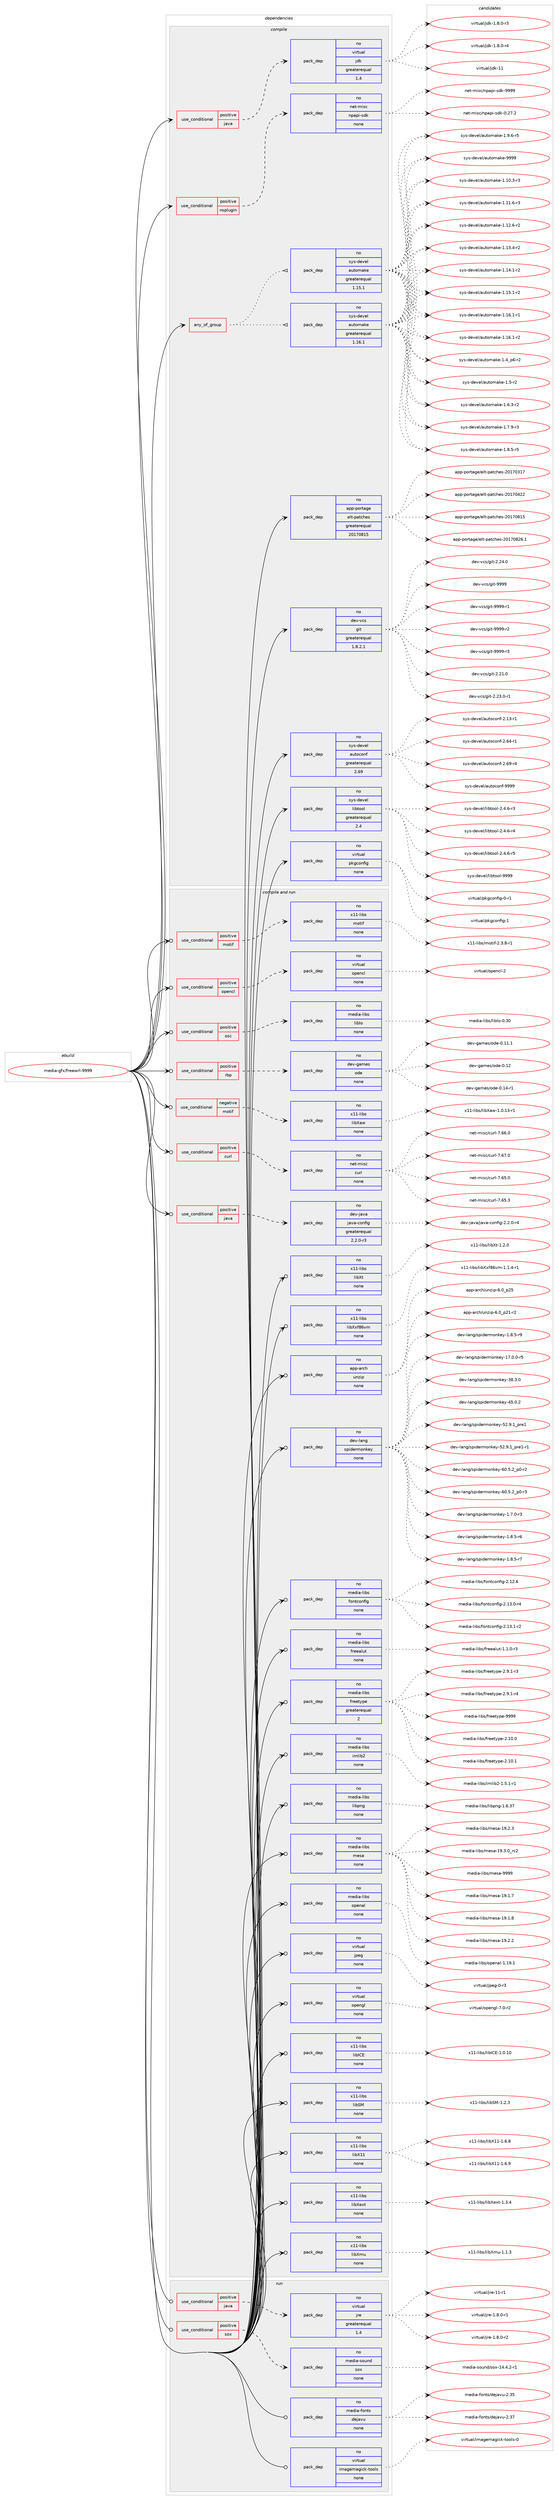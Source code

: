 digraph prolog {

# *************
# Graph options
# *************

newrank=true;
concentrate=true;
compound=true;
graph [rankdir=LR,fontname=Helvetica,fontsize=10,ranksep=1.5];#, ranksep=2.5, nodesep=0.2];
edge  [arrowhead=vee];
node  [fontname=Helvetica,fontsize=10];

# **********
# The ebuild
# **********

subgraph cluster_leftcol {
color=gray;
rank=same;
label=<<i>ebuild</i>>;
id [label="media-gfx/freewrl-9999", color=red, width=4, href="../media-gfx/freewrl-9999.svg"];
}

# ****************
# The dependencies
# ****************

subgraph cluster_midcol {
color=gray;
label=<<i>dependencies</i>>;
subgraph cluster_compile {
fillcolor="#eeeeee";
style=filled;
label=<<i>compile</i>>;
subgraph any13120 {
dependency779457 [label=<<TABLE BORDER="0" CELLBORDER="1" CELLSPACING="0" CELLPADDING="4"><TR><TD CELLPADDING="10">any_of_group</TD></TR></TABLE>>, shape=none, color=red];subgraph pack576214 {
dependency779458 [label=<<TABLE BORDER="0" CELLBORDER="1" CELLSPACING="0" CELLPADDING="4" WIDTH="220"><TR><TD ROWSPAN="6" CELLPADDING="30">pack_dep</TD></TR><TR><TD WIDTH="110">no</TD></TR><TR><TD>sys-devel</TD></TR><TR><TD>automake</TD></TR><TR><TD>greaterequal</TD></TR><TR><TD>1.16.1</TD></TR></TABLE>>, shape=none, color=blue];
}
dependency779457:e -> dependency779458:w [weight=20,style="dotted",arrowhead="oinv"];
subgraph pack576215 {
dependency779459 [label=<<TABLE BORDER="0" CELLBORDER="1" CELLSPACING="0" CELLPADDING="4" WIDTH="220"><TR><TD ROWSPAN="6" CELLPADDING="30">pack_dep</TD></TR><TR><TD WIDTH="110">no</TD></TR><TR><TD>sys-devel</TD></TR><TR><TD>automake</TD></TR><TR><TD>greaterequal</TD></TR><TR><TD>1.15.1</TD></TR></TABLE>>, shape=none, color=blue];
}
dependency779457:e -> dependency779459:w [weight=20,style="dotted",arrowhead="oinv"];
}
id:e -> dependency779457:w [weight=20,style="solid",arrowhead="vee"];
subgraph cond189706 {
dependency779460 [label=<<TABLE BORDER="0" CELLBORDER="1" CELLSPACING="0" CELLPADDING="4"><TR><TD ROWSPAN="3" CELLPADDING="10">use_conditional</TD></TR><TR><TD>positive</TD></TR><TR><TD>java</TD></TR></TABLE>>, shape=none, color=red];
subgraph pack576216 {
dependency779461 [label=<<TABLE BORDER="0" CELLBORDER="1" CELLSPACING="0" CELLPADDING="4" WIDTH="220"><TR><TD ROWSPAN="6" CELLPADDING="30">pack_dep</TD></TR><TR><TD WIDTH="110">no</TD></TR><TR><TD>virtual</TD></TR><TR><TD>jdk</TD></TR><TR><TD>greaterequal</TD></TR><TR><TD>1.4</TD></TR></TABLE>>, shape=none, color=blue];
}
dependency779460:e -> dependency779461:w [weight=20,style="dashed",arrowhead="vee"];
}
id:e -> dependency779460:w [weight=20,style="solid",arrowhead="vee"];
subgraph cond189707 {
dependency779462 [label=<<TABLE BORDER="0" CELLBORDER="1" CELLSPACING="0" CELLPADDING="4"><TR><TD ROWSPAN="3" CELLPADDING="10">use_conditional</TD></TR><TR><TD>positive</TD></TR><TR><TD>nsplugin</TD></TR></TABLE>>, shape=none, color=red];
subgraph pack576217 {
dependency779463 [label=<<TABLE BORDER="0" CELLBORDER="1" CELLSPACING="0" CELLPADDING="4" WIDTH="220"><TR><TD ROWSPAN="6" CELLPADDING="30">pack_dep</TD></TR><TR><TD WIDTH="110">no</TD></TR><TR><TD>net-misc</TD></TR><TR><TD>npapi-sdk</TD></TR><TR><TD>none</TD></TR><TR><TD></TD></TR></TABLE>>, shape=none, color=blue];
}
dependency779462:e -> dependency779463:w [weight=20,style="dashed",arrowhead="vee"];
}
id:e -> dependency779462:w [weight=20,style="solid",arrowhead="vee"];
subgraph pack576218 {
dependency779464 [label=<<TABLE BORDER="0" CELLBORDER="1" CELLSPACING="0" CELLPADDING="4" WIDTH="220"><TR><TD ROWSPAN="6" CELLPADDING="30">pack_dep</TD></TR><TR><TD WIDTH="110">no</TD></TR><TR><TD>app-portage</TD></TR><TR><TD>elt-patches</TD></TR><TR><TD>greaterequal</TD></TR><TR><TD>20170815</TD></TR></TABLE>>, shape=none, color=blue];
}
id:e -> dependency779464:w [weight=20,style="solid",arrowhead="vee"];
subgraph pack576219 {
dependency779465 [label=<<TABLE BORDER="0" CELLBORDER="1" CELLSPACING="0" CELLPADDING="4" WIDTH="220"><TR><TD ROWSPAN="6" CELLPADDING="30">pack_dep</TD></TR><TR><TD WIDTH="110">no</TD></TR><TR><TD>dev-vcs</TD></TR><TR><TD>git</TD></TR><TR><TD>greaterequal</TD></TR><TR><TD>1.8.2.1</TD></TR></TABLE>>, shape=none, color=blue];
}
id:e -> dependency779465:w [weight=20,style="solid",arrowhead="vee"];
subgraph pack576220 {
dependency779466 [label=<<TABLE BORDER="0" CELLBORDER="1" CELLSPACING="0" CELLPADDING="4" WIDTH="220"><TR><TD ROWSPAN="6" CELLPADDING="30">pack_dep</TD></TR><TR><TD WIDTH="110">no</TD></TR><TR><TD>sys-devel</TD></TR><TR><TD>autoconf</TD></TR><TR><TD>greaterequal</TD></TR><TR><TD>2.69</TD></TR></TABLE>>, shape=none, color=blue];
}
id:e -> dependency779466:w [weight=20,style="solid",arrowhead="vee"];
subgraph pack576221 {
dependency779467 [label=<<TABLE BORDER="0" CELLBORDER="1" CELLSPACING="0" CELLPADDING="4" WIDTH="220"><TR><TD ROWSPAN="6" CELLPADDING="30">pack_dep</TD></TR><TR><TD WIDTH="110">no</TD></TR><TR><TD>sys-devel</TD></TR><TR><TD>libtool</TD></TR><TR><TD>greaterequal</TD></TR><TR><TD>2.4</TD></TR></TABLE>>, shape=none, color=blue];
}
id:e -> dependency779467:w [weight=20,style="solid",arrowhead="vee"];
subgraph pack576222 {
dependency779468 [label=<<TABLE BORDER="0" CELLBORDER="1" CELLSPACING="0" CELLPADDING="4" WIDTH="220"><TR><TD ROWSPAN="6" CELLPADDING="30">pack_dep</TD></TR><TR><TD WIDTH="110">no</TD></TR><TR><TD>virtual</TD></TR><TR><TD>pkgconfig</TD></TR><TR><TD>none</TD></TR><TR><TD></TD></TR></TABLE>>, shape=none, color=blue];
}
id:e -> dependency779468:w [weight=20,style="solid",arrowhead="vee"];
}
subgraph cluster_compileandrun {
fillcolor="#eeeeee";
style=filled;
label=<<i>compile and run</i>>;
subgraph cond189708 {
dependency779469 [label=<<TABLE BORDER="0" CELLBORDER="1" CELLSPACING="0" CELLPADDING="4"><TR><TD ROWSPAN="3" CELLPADDING="10">use_conditional</TD></TR><TR><TD>negative</TD></TR><TR><TD>motif</TD></TR></TABLE>>, shape=none, color=red];
subgraph pack576223 {
dependency779470 [label=<<TABLE BORDER="0" CELLBORDER="1" CELLSPACING="0" CELLPADDING="4" WIDTH="220"><TR><TD ROWSPAN="6" CELLPADDING="30">pack_dep</TD></TR><TR><TD WIDTH="110">no</TD></TR><TR><TD>x11-libs</TD></TR><TR><TD>libXaw</TD></TR><TR><TD>none</TD></TR><TR><TD></TD></TR></TABLE>>, shape=none, color=blue];
}
dependency779469:e -> dependency779470:w [weight=20,style="dashed",arrowhead="vee"];
}
id:e -> dependency779469:w [weight=20,style="solid",arrowhead="odotvee"];
subgraph cond189709 {
dependency779471 [label=<<TABLE BORDER="0" CELLBORDER="1" CELLSPACING="0" CELLPADDING="4"><TR><TD ROWSPAN="3" CELLPADDING="10">use_conditional</TD></TR><TR><TD>positive</TD></TR><TR><TD>curl</TD></TR></TABLE>>, shape=none, color=red];
subgraph pack576224 {
dependency779472 [label=<<TABLE BORDER="0" CELLBORDER="1" CELLSPACING="0" CELLPADDING="4" WIDTH="220"><TR><TD ROWSPAN="6" CELLPADDING="30">pack_dep</TD></TR><TR><TD WIDTH="110">no</TD></TR><TR><TD>net-misc</TD></TR><TR><TD>curl</TD></TR><TR><TD>none</TD></TR><TR><TD></TD></TR></TABLE>>, shape=none, color=blue];
}
dependency779471:e -> dependency779472:w [weight=20,style="dashed",arrowhead="vee"];
}
id:e -> dependency779471:w [weight=20,style="solid",arrowhead="odotvee"];
subgraph cond189710 {
dependency779473 [label=<<TABLE BORDER="0" CELLBORDER="1" CELLSPACING="0" CELLPADDING="4"><TR><TD ROWSPAN="3" CELLPADDING="10">use_conditional</TD></TR><TR><TD>positive</TD></TR><TR><TD>java</TD></TR></TABLE>>, shape=none, color=red];
subgraph pack576225 {
dependency779474 [label=<<TABLE BORDER="0" CELLBORDER="1" CELLSPACING="0" CELLPADDING="4" WIDTH="220"><TR><TD ROWSPAN="6" CELLPADDING="30">pack_dep</TD></TR><TR><TD WIDTH="110">no</TD></TR><TR><TD>dev-java</TD></TR><TR><TD>java-config</TD></TR><TR><TD>greaterequal</TD></TR><TR><TD>2.2.0-r3</TD></TR></TABLE>>, shape=none, color=blue];
}
dependency779473:e -> dependency779474:w [weight=20,style="dashed",arrowhead="vee"];
}
id:e -> dependency779473:w [weight=20,style="solid",arrowhead="odotvee"];
subgraph cond189711 {
dependency779475 [label=<<TABLE BORDER="0" CELLBORDER="1" CELLSPACING="0" CELLPADDING="4"><TR><TD ROWSPAN="3" CELLPADDING="10">use_conditional</TD></TR><TR><TD>positive</TD></TR><TR><TD>motif</TD></TR></TABLE>>, shape=none, color=red];
subgraph pack576226 {
dependency779476 [label=<<TABLE BORDER="0" CELLBORDER="1" CELLSPACING="0" CELLPADDING="4" WIDTH="220"><TR><TD ROWSPAN="6" CELLPADDING="30">pack_dep</TD></TR><TR><TD WIDTH="110">no</TD></TR><TR><TD>x11-libs</TD></TR><TR><TD>motif</TD></TR><TR><TD>none</TD></TR><TR><TD></TD></TR></TABLE>>, shape=none, color=blue];
}
dependency779475:e -> dependency779476:w [weight=20,style="dashed",arrowhead="vee"];
}
id:e -> dependency779475:w [weight=20,style="solid",arrowhead="odotvee"];
subgraph cond189712 {
dependency779477 [label=<<TABLE BORDER="0" CELLBORDER="1" CELLSPACING="0" CELLPADDING="4"><TR><TD ROWSPAN="3" CELLPADDING="10">use_conditional</TD></TR><TR><TD>positive</TD></TR><TR><TD>opencl</TD></TR></TABLE>>, shape=none, color=red];
subgraph pack576227 {
dependency779478 [label=<<TABLE BORDER="0" CELLBORDER="1" CELLSPACING="0" CELLPADDING="4" WIDTH="220"><TR><TD ROWSPAN="6" CELLPADDING="30">pack_dep</TD></TR><TR><TD WIDTH="110">no</TD></TR><TR><TD>virtual</TD></TR><TR><TD>opencl</TD></TR><TR><TD>none</TD></TR><TR><TD></TD></TR></TABLE>>, shape=none, color=blue];
}
dependency779477:e -> dependency779478:w [weight=20,style="dashed",arrowhead="vee"];
}
id:e -> dependency779477:w [weight=20,style="solid",arrowhead="odotvee"];
subgraph cond189713 {
dependency779479 [label=<<TABLE BORDER="0" CELLBORDER="1" CELLSPACING="0" CELLPADDING="4"><TR><TD ROWSPAN="3" CELLPADDING="10">use_conditional</TD></TR><TR><TD>positive</TD></TR><TR><TD>osc</TD></TR></TABLE>>, shape=none, color=red];
subgraph pack576228 {
dependency779480 [label=<<TABLE BORDER="0" CELLBORDER="1" CELLSPACING="0" CELLPADDING="4" WIDTH="220"><TR><TD ROWSPAN="6" CELLPADDING="30">pack_dep</TD></TR><TR><TD WIDTH="110">no</TD></TR><TR><TD>media-libs</TD></TR><TR><TD>liblo</TD></TR><TR><TD>none</TD></TR><TR><TD></TD></TR></TABLE>>, shape=none, color=blue];
}
dependency779479:e -> dependency779480:w [weight=20,style="dashed",arrowhead="vee"];
}
id:e -> dependency779479:w [weight=20,style="solid",arrowhead="odotvee"];
subgraph cond189714 {
dependency779481 [label=<<TABLE BORDER="0" CELLBORDER="1" CELLSPACING="0" CELLPADDING="4"><TR><TD ROWSPAN="3" CELLPADDING="10">use_conditional</TD></TR><TR><TD>positive</TD></TR><TR><TD>rbp</TD></TR></TABLE>>, shape=none, color=red];
subgraph pack576229 {
dependency779482 [label=<<TABLE BORDER="0" CELLBORDER="1" CELLSPACING="0" CELLPADDING="4" WIDTH="220"><TR><TD ROWSPAN="6" CELLPADDING="30">pack_dep</TD></TR><TR><TD WIDTH="110">no</TD></TR><TR><TD>dev-games</TD></TR><TR><TD>ode</TD></TR><TR><TD>none</TD></TR><TR><TD></TD></TR></TABLE>>, shape=none, color=blue];
}
dependency779481:e -> dependency779482:w [weight=20,style="dashed",arrowhead="vee"];
}
id:e -> dependency779481:w [weight=20,style="solid",arrowhead="odotvee"];
subgraph pack576230 {
dependency779483 [label=<<TABLE BORDER="0" CELLBORDER="1" CELLSPACING="0" CELLPADDING="4" WIDTH="220"><TR><TD ROWSPAN="6" CELLPADDING="30">pack_dep</TD></TR><TR><TD WIDTH="110">no</TD></TR><TR><TD>app-arch</TD></TR><TR><TD>unzip</TD></TR><TR><TD>none</TD></TR><TR><TD></TD></TR></TABLE>>, shape=none, color=blue];
}
id:e -> dependency779483:w [weight=20,style="solid",arrowhead="odotvee"];
subgraph pack576231 {
dependency779484 [label=<<TABLE BORDER="0" CELLBORDER="1" CELLSPACING="0" CELLPADDING="4" WIDTH="220"><TR><TD ROWSPAN="6" CELLPADDING="30">pack_dep</TD></TR><TR><TD WIDTH="110">no</TD></TR><TR><TD>dev-lang</TD></TR><TR><TD>spidermonkey</TD></TR><TR><TD>none</TD></TR><TR><TD></TD></TR></TABLE>>, shape=none, color=blue];
}
id:e -> dependency779484:w [weight=20,style="solid",arrowhead="odotvee"];
subgraph pack576232 {
dependency779485 [label=<<TABLE BORDER="0" CELLBORDER="1" CELLSPACING="0" CELLPADDING="4" WIDTH="220"><TR><TD ROWSPAN="6" CELLPADDING="30">pack_dep</TD></TR><TR><TD WIDTH="110">no</TD></TR><TR><TD>media-libs</TD></TR><TR><TD>fontconfig</TD></TR><TR><TD>none</TD></TR><TR><TD></TD></TR></TABLE>>, shape=none, color=blue];
}
id:e -> dependency779485:w [weight=20,style="solid",arrowhead="odotvee"];
subgraph pack576233 {
dependency779486 [label=<<TABLE BORDER="0" CELLBORDER="1" CELLSPACING="0" CELLPADDING="4" WIDTH="220"><TR><TD ROWSPAN="6" CELLPADDING="30">pack_dep</TD></TR><TR><TD WIDTH="110">no</TD></TR><TR><TD>media-libs</TD></TR><TR><TD>freealut</TD></TR><TR><TD>none</TD></TR><TR><TD></TD></TR></TABLE>>, shape=none, color=blue];
}
id:e -> dependency779486:w [weight=20,style="solid",arrowhead="odotvee"];
subgraph pack576234 {
dependency779487 [label=<<TABLE BORDER="0" CELLBORDER="1" CELLSPACING="0" CELLPADDING="4" WIDTH="220"><TR><TD ROWSPAN="6" CELLPADDING="30">pack_dep</TD></TR><TR><TD WIDTH="110">no</TD></TR><TR><TD>media-libs</TD></TR><TR><TD>freetype</TD></TR><TR><TD>greaterequal</TD></TR><TR><TD>2</TD></TR></TABLE>>, shape=none, color=blue];
}
id:e -> dependency779487:w [weight=20,style="solid",arrowhead="odotvee"];
subgraph pack576235 {
dependency779488 [label=<<TABLE BORDER="0" CELLBORDER="1" CELLSPACING="0" CELLPADDING="4" WIDTH="220"><TR><TD ROWSPAN="6" CELLPADDING="30">pack_dep</TD></TR><TR><TD WIDTH="110">no</TD></TR><TR><TD>media-libs</TD></TR><TR><TD>imlib2</TD></TR><TR><TD>none</TD></TR><TR><TD></TD></TR></TABLE>>, shape=none, color=blue];
}
id:e -> dependency779488:w [weight=20,style="solid",arrowhead="odotvee"];
subgraph pack576236 {
dependency779489 [label=<<TABLE BORDER="0" CELLBORDER="1" CELLSPACING="0" CELLPADDING="4" WIDTH="220"><TR><TD ROWSPAN="6" CELLPADDING="30">pack_dep</TD></TR><TR><TD WIDTH="110">no</TD></TR><TR><TD>media-libs</TD></TR><TR><TD>libpng</TD></TR><TR><TD>none</TD></TR><TR><TD></TD></TR></TABLE>>, shape=none, color=blue];
}
id:e -> dependency779489:w [weight=20,style="solid",arrowhead="odotvee"];
subgraph pack576237 {
dependency779490 [label=<<TABLE BORDER="0" CELLBORDER="1" CELLSPACING="0" CELLPADDING="4" WIDTH="220"><TR><TD ROWSPAN="6" CELLPADDING="30">pack_dep</TD></TR><TR><TD WIDTH="110">no</TD></TR><TR><TD>media-libs</TD></TR><TR><TD>mesa</TD></TR><TR><TD>none</TD></TR><TR><TD></TD></TR></TABLE>>, shape=none, color=blue];
}
id:e -> dependency779490:w [weight=20,style="solid",arrowhead="odotvee"];
subgraph pack576238 {
dependency779491 [label=<<TABLE BORDER="0" CELLBORDER="1" CELLSPACING="0" CELLPADDING="4" WIDTH="220"><TR><TD ROWSPAN="6" CELLPADDING="30">pack_dep</TD></TR><TR><TD WIDTH="110">no</TD></TR><TR><TD>media-libs</TD></TR><TR><TD>openal</TD></TR><TR><TD>none</TD></TR><TR><TD></TD></TR></TABLE>>, shape=none, color=blue];
}
id:e -> dependency779491:w [weight=20,style="solid",arrowhead="odotvee"];
subgraph pack576239 {
dependency779492 [label=<<TABLE BORDER="0" CELLBORDER="1" CELLSPACING="0" CELLPADDING="4" WIDTH="220"><TR><TD ROWSPAN="6" CELLPADDING="30">pack_dep</TD></TR><TR><TD WIDTH="110">no</TD></TR><TR><TD>virtual</TD></TR><TR><TD>jpeg</TD></TR><TR><TD>none</TD></TR><TR><TD></TD></TR></TABLE>>, shape=none, color=blue];
}
id:e -> dependency779492:w [weight=20,style="solid",arrowhead="odotvee"];
subgraph pack576240 {
dependency779493 [label=<<TABLE BORDER="0" CELLBORDER="1" CELLSPACING="0" CELLPADDING="4" WIDTH="220"><TR><TD ROWSPAN="6" CELLPADDING="30">pack_dep</TD></TR><TR><TD WIDTH="110">no</TD></TR><TR><TD>virtual</TD></TR><TR><TD>opengl</TD></TR><TR><TD>none</TD></TR><TR><TD></TD></TR></TABLE>>, shape=none, color=blue];
}
id:e -> dependency779493:w [weight=20,style="solid",arrowhead="odotvee"];
subgraph pack576241 {
dependency779494 [label=<<TABLE BORDER="0" CELLBORDER="1" CELLSPACING="0" CELLPADDING="4" WIDTH="220"><TR><TD ROWSPAN="6" CELLPADDING="30">pack_dep</TD></TR><TR><TD WIDTH="110">no</TD></TR><TR><TD>x11-libs</TD></TR><TR><TD>libICE</TD></TR><TR><TD>none</TD></TR><TR><TD></TD></TR></TABLE>>, shape=none, color=blue];
}
id:e -> dependency779494:w [weight=20,style="solid",arrowhead="odotvee"];
subgraph pack576242 {
dependency779495 [label=<<TABLE BORDER="0" CELLBORDER="1" CELLSPACING="0" CELLPADDING="4" WIDTH="220"><TR><TD ROWSPAN="6" CELLPADDING="30">pack_dep</TD></TR><TR><TD WIDTH="110">no</TD></TR><TR><TD>x11-libs</TD></TR><TR><TD>libSM</TD></TR><TR><TD>none</TD></TR><TR><TD></TD></TR></TABLE>>, shape=none, color=blue];
}
id:e -> dependency779495:w [weight=20,style="solid",arrowhead="odotvee"];
subgraph pack576243 {
dependency779496 [label=<<TABLE BORDER="0" CELLBORDER="1" CELLSPACING="0" CELLPADDING="4" WIDTH="220"><TR><TD ROWSPAN="6" CELLPADDING="30">pack_dep</TD></TR><TR><TD WIDTH="110">no</TD></TR><TR><TD>x11-libs</TD></TR><TR><TD>libX11</TD></TR><TR><TD>none</TD></TR><TR><TD></TD></TR></TABLE>>, shape=none, color=blue];
}
id:e -> dependency779496:w [weight=20,style="solid",arrowhead="odotvee"];
subgraph pack576244 {
dependency779497 [label=<<TABLE BORDER="0" CELLBORDER="1" CELLSPACING="0" CELLPADDING="4" WIDTH="220"><TR><TD ROWSPAN="6" CELLPADDING="30">pack_dep</TD></TR><TR><TD WIDTH="110">no</TD></TR><TR><TD>x11-libs</TD></TR><TR><TD>libXext</TD></TR><TR><TD>none</TD></TR><TR><TD></TD></TR></TABLE>>, shape=none, color=blue];
}
id:e -> dependency779497:w [weight=20,style="solid",arrowhead="odotvee"];
subgraph pack576245 {
dependency779498 [label=<<TABLE BORDER="0" CELLBORDER="1" CELLSPACING="0" CELLPADDING="4" WIDTH="220"><TR><TD ROWSPAN="6" CELLPADDING="30">pack_dep</TD></TR><TR><TD WIDTH="110">no</TD></TR><TR><TD>x11-libs</TD></TR><TR><TD>libXmu</TD></TR><TR><TD>none</TD></TR><TR><TD></TD></TR></TABLE>>, shape=none, color=blue];
}
id:e -> dependency779498:w [weight=20,style="solid",arrowhead="odotvee"];
subgraph pack576246 {
dependency779499 [label=<<TABLE BORDER="0" CELLBORDER="1" CELLSPACING="0" CELLPADDING="4" WIDTH="220"><TR><TD ROWSPAN="6" CELLPADDING="30">pack_dep</TD></TR><TR><TD WIDTH="110">no</TD></TR><TR><TD>x11-libs</TD></TR><TR><TD>libXt</TD></TR><TR><TD>none</TD></TR><TR><TD></TD></TR></TABLE>>, shape=none, color=blue];
}
id:e -> dependency779499:w [weight=20,style="solid",arrowhead="odotvee"];
subgraph pack576247 {
dependency779500 [label=<<TABLE BORDER="0" CELLBORDER="1" CELLSPACING="0" CELLPADDING="4" WIDTH="220"><TR><TD ROWSPAN="6" CELLPADDING="30">pack_dep</TD></TR><TR><TD WIDTH="110">no</TD></TR><TR><TD>x11-libs</TD></TR><TR><TD>libXxf86vm</TD></TR><TR><TD>none</TD></TR><TR><TD></TD></TR></TABLE>>, shape=none, color=blue];
}
id:e -> dependency779500:w [weight=20,style="solid",arrowhead="odotvee"];
}
subgraph cluster_run {
fillcolor="#eeeeee";
style=filled;
label=<<i>run</i>>;
subgraph cond189715 {
dependency779501 [label=<<TABLE BORDER="0" CELLBORDER="1" CELLSPACING="0" CELLPADDING="4"><TR><TD ROWSPAN="3" CELLPADDING="10">use_conditional</TD></TR><TR><TD>positive</TD></TR><TR><TD>java</TD></TR></TABLE>>, shape=none, color=red];
subgraph pack576248 {
dependency779502 [label=<<TABLE BORDER="0" CELLBORDER="1" CELLSPACING="0" CELLPADDING="4" WIDTH="220"><TR><TD ROWSPAN="6" CELLPADDING="30">pack_dep</TD></TR><TR><TD WIDTH="110">no</TD></TR><TR><TD>virtual</TD></TR><TR><TD>jre</TD></TR><TR><TD>greaterequal</TD></TR><TR><TD>1.4</TD></TR></TABLE>>, shape=none, color=blue];
}
dependency779501:e -> dependency779502:w [weight=20,style="dashed",arrowhead="vee"];
}
id:e -> dependency779501:w [weight=20,style="solid",arrowhead="odot"];
subgraph cond189716 {
dependency779503 [label=<<TABLE BORDER="0" CELLBORDER="1" CELLSPACING="0" CELLPADDING="4"><TR><TD ROWSPAN="3" CELLPADDING="10">use_conditional</TD></TR><TR><TD>positive</TD></TR><TR><TD>sox</TD></TR></TABLE>>, shape=none, color=red];
subgraph pack576249 {
dependency779504 [label=<<TABLE BORDER="0" CELLBORDER="1" CELLSPACING="0" CELLPADDING="4" WIDTH="220"><TR><TD ROWSPAN="6" CELLPADDING="30">pack_dep</TD></TR><TR><TD WIDTH="110">no</TD></TR><TR><TD>media-sound</TD></TR><TR><TD>sox</TD></TR><TR><TD>none</TD></TR><TR><TD></TD></TR></TABLE>>, shape=none, color=blue];
}
dependency779503:e -> dependency779504:w [weight=20,style="dashed",arrowhead="vee"];
}
id:e -> dependency779503:w [weight=20,style="solid",arrowhead="odot"];
subgraph pack576250 {
dependency779505 [label=<<TABLE BORDER="0" CELLBORDER="1" CELLSPACING="0" CELLPADDING="4" WIDTH="220"><TR><TD ROWSPAN="6" CELLPADDING="30">pack_dep</TD></TR><TR><TD WIDTH="110">no</TD></TR><TR><TD>media-fonts</TD></TR><TR><TD>dejavu</TD></TR><TR><TD>none</TD></TR><TR><TD></TD></TR></TABLE>>, shape=none, color=blue];
}
id:e -> dependency779505:w [weight=20,style="solid",arrowhead="odot"];
subgraph pack576251 {
dependency779506 [label=<<TABLE BORDER="0" CELLBORDER="1" CELLSPACING="0" CELLPADDING="4" WIDTH="220"><TR><TD ROWSPAN="6" CELLPADDING="30">pack_dep</TD></TR><TR><TD WIDTH="110">no</TD></TR><TR><TD>virtual</TD></TR><TR><TD>imagemagick-tools</TD></TR><TR><TD>none</TD></TR><TR><TD></TD></TR></TABLE>>, shape=none, color=blue];
}
id:e -> dependency779506:w [weight=20,style="solid",arrowhead="odot"];
}
}

# **************
# The candidates
# **************

subgraph cluster_choices {
rank=same;
color=gray;
label=<<i>candidates</i>>;

subgraph choice576214 {
color=black;
nodesep=1;
choice11512111545100101118101108479711711611110997107101454946494846514511451 [label="sys-devel/automake-1.10.3-r3", color=red, width=4,href="../sys-devel/automake-1.10.3-r3.svg"];
choice11512111545100101118101108479711711611110997107101454946494946544511451 [label="sys-devel/automake-1.11.6-r3", color=red, width=4,href="../sys-devel/automake-1.11.6-r3.svg"];
choice11512111545100101118101108479711711611110997107101454946495046544511450 [label="sys-devel/automake-1.12.6-r2", color=red, width=4,href="../sys-devel/automake-1.12.6-r2.svg"];
choice11512111545100101118101108479711711611110997107101454946495146524511450 [label="sys-devel/automake-1.13.4-r2", color=red, width=4,href="../sys-devel/automake-1.13.4-r2.svg"];
choice11512111545100101118101108479711711611110997107101454946495246494511450 [label="sys-devel/automake-1.14.1-r2", color=red, width=4,href="../sys-devel/automake-1.14.1-r2.svg"];
choice11512111545100101118101108479711711611110997107101454946495346494511450 [label="sys-devel/automake-1.15.1-r2", color=red, width=4,href="../sys-devel/automake-1.15.1-r2.svg"];
choice11512111545100101118101108479711711611110997107101454946495446494511449 [label="sys-devel/automake-1.16.1-r1", color=red, width=4,href="../sys-devel/automake-1.16.1-r1.svg"];
choice11512111545100101118101108479711711611110997107101454946495446494511450 [label="sys-devel/automake-1.16.1-r2", color=red, width=4,href="../sys-devel/automake-1.16.1-r2.svg"];
choice115121115451001011181011084797117116111109971071014549465295112544511450 [label="sys-devel/automake-1.4_p6-r2", color=red, width=4,href="../sys-devel/automake-1.4_p6-r2.svg"];
choice11512111545100101118101108479711711611110997107101454946534511450 [label="sys-devel/automake-1.5-r2", color=red, width=4,href="../sys-devel/automake-1.5-r2.svg"];
choice115121115451001011181011084797117116111109971071014549465446514511450 [label="sys-devel/automake-1.6.3-r2", color=red, width=4,href="../sys-devel/automake-1.6.3-r2.svg"];
choice115121115451001011181011084797117116111109971071014549465546574511451 [label="sys-devel/automake-1.7.9-r3", color=red, width=4,href="../sys-devel/automake-1.7.9-r3.svg"];
choice115121115451001011181011084797117116111109971071014549465646534511453 [label="sys-devel/automake-1.8.5-r5", color=red, width=4,href="../sys-devel/automake-1.8.5-r5.svg"];
choice115121115451001011181011084797117116111109971071014549465746544511453 [label="sys-devel/automake-1.9.6-r5", color=red, width=4,href="../sys-devel/automake-1.9.6-r5.svg"];
choice115121115451001011181011084797117116111109971071014557575757 [label="sys-devel/automake-9999", color=red, width=4,href="../sys-devel/automake-9999.svg"];
dependency779458:e -> choice11512111545100101118101108479711711611110997107101454946494846514511451:w [style=dotted,weight="100"];
dependency779458:e -> choice11512111545100101118101108479711711611110997107101454946494946544511451:w [style=dotted,weight="100"];
dependency779458:e -> choice11512111545100101118101108479711711611110997107101454946495046544511450:w [style=dotted,weight="100"];
dependency779458:e -> choice11512111545100101118101108479711711611110997107101454946495146524511450:w [style=dotted,weight="100"];
dependency779458:e -> choice11512111545100101118101108479711711611110997107101454946495246494511450:w [style=dotted,weight="100"];
dependency779458:e -> choice11512111545100101118101108479711711611110997107101454946495346494511450:w [style=dotted,weight="100"];
dependency779458:e -> choice11512111545100101118101108479711711611110997107101454946495446494511449:w [style=dotted,weight="100"];
dependency779458:e -> choice11512111545100101118101108479711711611110997107101454946495446494511450:w [style=dotted,weight="100"];
dependency779458:e -> choice115121115451001011181011084797117116111109971071014549465295112544511450:w [style=dotted,weight="100"];
dependency779458:e -> choice11512111545100101118101108479711711611110997107101454946534511450:w [style=dotted,weight="100"];
dependency779458:e -> choice115121115451001011181011084797117116111109971071014549465446514511450:w [style=dotted,weight="100"];
dependency779458:e -> choice115121115451001011181011084797117116111109971071014549465546574511451:w [style=dotted,weight="100"];
dependency779458:e -> choice115121115451001011181011084797117116111109971071014549465646534511453:w [style=dotted,weight="100"];
dependency779458:e -> choice115121115451001011181011084797117116111109971071014549465746544511453:w [style=dotted,weight="100"];
dependency779458:e -> choice115121115451001011181011084797117116111109971071014557575757:w [style=dotted,weight="100"];
}
subgraph choice576215 {
color=black;
nodesep=1;
choice11512111545100101118101108479711711611110997107101454946494846514511451 [label="sys-devel/automake-1.10.3-r3", color=red, width=4,href="../sys-devel/automake-1.10.3-r3.svg"];
choice11512111545100101118101108479711711611110997107101454946494946544511451 [label="sys-devel/automake-1.11.6-r3", color=red, width=4,href="../sys-devel/automake-1.11.6-r3.svg"];
choice11512111545100101118101108479711711611110997107101454946495046544511450 [label="sys-devel/automake-1.12.6-r2", color=red, width=4,href="../sys-devel/automake-1.12.6-r2.svg"];
choice11512111545100101118101108479711711611110997107101454946495146524511450 [label="sys-devel/automake-1.13.4-r2", color=red, width=4,href="../sys-devel/automake-1.13.4-r2.svg"];
choice11512111545100101118101108479711711611110997107101454946495246494511450 [label="sys-devel/automake-1.14.1-r2", color=red, width=4,href="../sys-devel/automake-1.14.1-r2.svg"];
choice11512111545100101118101108479711711611110997107101454946495346494511450 [label="sys-devel/automake-1.15.1-r2", color=red, width=4,href="../sys-devel/automake-1.15.1-r2.svg"];
choice11512111545100101118101108479711711611110997107101454946495446494511449 [label="sys-devel/automake-1.16.1-r1", color=red, width=4,href="../sys-devel/automake-1.16.1-r1.svg"];
choice11512111545100101118101108479711711611110997107101454946495446494511450 [label="sys-devel/automake-1.16.1-r2", color=red, width=4,href="../sys-devel/automake-1.16.1-r2.svg"];
choice115121115451001011181011084797117116111109971071014549465295112544511450 [label="sys-devel/automake-1.4_p6-r2", color=red, width=4,href="../sys-devel/automake-1.4_p6-r2.svg"];
choice11512111545100101118101108479711711611110997107101454946534511450 [label="sys-devel/automake-1.5-r2", color=red, width=4,href="../sys-devel/automake-1.5-r2.svg"];
choice115121115451001011181011084797117116111109971071014549465446514511450 [label="sys-devel/automake-1.6.3-r2", color=red, width=4,href="../sys-devel/automake-1.6.3-r2.svg"];
choice115121115451001011181011084797117116111109971071014549465546574511451 [label="sys-devel/automake-1.7.9-r3", color=red, width=4,href="../sys-devel/automake-1.7.9-r3.svg"];
choice115121115451001011181011084797117116111109971071014549465646534511453 [label="sys-devel/automake-1.8.5-r5", color=red, width=4,href="../sys-devel/automake-1.8.5-r5.svg"];
choice115121115451001011181011084797117116111109971071014549465746544511453 [label="sys-devel/automake-1.9.6-r5", color=red, width=4,href="../sys-devel/automake-1.9.6-r5.svg"];
choice115121115451001011181011084797117116111109971071014557575757 [label="sys-devel/automake-9999", color=red, width=4,href="../sys-devel/automake-9999.svg"];
dependency779459:e -> choice11512111545100101118101108479711711611110997107101454946494846514511451:w [style=dotted,weight="100"];
dependency779459:e -> choice11512111545100101118101108479711711611110997107101454946494946544511451:w [style=dotted,weight="100"];
dependency779459:e -> choice11512111545100101118101108479711711611110997107101454946495046544511450:w [style=dotted,weight="100"];
dependency779459:e -> choice11512111545100101118101108479711711611110997107101454946495146524511450:w [style=dotted,weight="100"];
dependency779459:e -> choice11512111545100101118101108479711711611110997107101454946495246494511450:w [style=dotted,weight="100"];
dependency779459:e -> choice11512111545100101118101108479711711611110997107101454946495346494511450:w [style=dotted,weight="100"];
dependency779459:e -> choice11512111545100101118101108479711711611110997107101454946495446494511449:w [style=dotted,weight="100"];
dependency779459:e -> choice11512111545100101118101108479711711611110997107101454946495446494511450:w [style=dotted,weight="100"];
dependency779459:e -> choice115121115451001011181011084797117116111109971071014549465295112544511450:w [style=dotted,weight="100"];
dependency779459:e -> choice11512111545100101118101108479711711611110997107101454946534511450:w [style=dotted,weight="100"];
dependency779459:e -> choice115121115451001011181011084797117116111109971071014549465446514511450:w [style=dotted,weight="100"];
dependency779459:e -> choice115121115451001011181011084797117116111109971071014549465546574511451:w [style=dotted,weight="100"];
dependency779459:e -> choice115121115451001011181011084797117116111109971071014549465646534511453:w [style=dotted,weight="100"];
dependency779459:e -> choice115121115451001011181011084797117116111109971071014549465746544511453:w [style=dotted,weight="100"];
dependency779459:e -> choice115121115451001011181011084797117116111109971071014557575757:w [style=dotted,weight="100"];
}
subgraph choice576216 {
color=black;
nodesep=1;
choice11810511411611797108471061001074549465646484511451 [label="virtual/jdk-1.8.0-r3", color=red, width=4,href="../virtual/jdk-1.8.0-r3.svg"];
choice11810511411611797108471061001074549465646484511452 [label="virtual/jdk-1.8.0-r4", color=red, width=4,href="../virtual/jdk-1.8.0-r4.svg"];
choice1181051141161179710847106100107454949 [label="virtual/jdk-11", color=red, width=4,href="../virtual/jdk-11.svg"];
dependency779461:e -> choice11810511411611797108471061001074549465646484511451:w [style=dotted,weight="100"];
dependency779461:e -> choice11810511411611797108471061001074549465646484511452:w [style=dotted,weight="100"];
dependency779461:e -> choice1181051141161179710847106100107454949:w [style=dotted,weight="100"];
}
subgraph choice576217 {
color=black;
nodesep=1;
choice110101116451091051159947110112971121054511510010745484650554650 [label="net-misc/npapi-sdk-0.27.2", color=red, width=4,href="../net-misc/npapi-sdk-0.27.2.svg"];
choice11010111645109105115994711011297112105451151001074557575757 [label="net-misc/npapi-sdk-9999", color=red, width=4,href="../net-misc/npapi-sdk-9999.svg"];
dependency779463:e -> choice110101116451091051159947110112971121054511510010745484650554650:w [style=dotted,weight="100"];
dependency779463:e -> choice11010111645109105115994711011297112105451151001074557575757:w [style=dotted,weight="100"];
}
subgraph choice576218 {
color=black;
nodesep=1;
choice97112112451121111141169710310147101108116451129711699104101115455048495548514955 [label="app-portage/elt-patches-20170317", color=red, width=4,href="../app-portage/elt-patches-20170317.svg"];
choice97112112451121111141169710310147101108116451129711699104101115455048495548525050 [label="app-portage/elt-patches-20170422", color=red, width=4,href="../app-portage/elt-patches-20170422.svg"];
choice97112112451121111141169710310147101108116451129711699104101115455048495548564953 [label="app-portage/elt-patches-20170815", color=red, width=4,href="../app-portage/elt-patches-20170815.svg"];
choice971121124511211111411697103101471011081164511297116991041011154550484955485650544649 [label="app-portage/elt-patches-20170826.1", color=red, width=4,href="../app-portage/elt-patches-20170826.1.svg"];
dependency779464:e -> choice97112112451121111141169710310147101108116451129711699104101115455048495548514955:w [style=dotted,weight="100"];
dependency779464:e -> choice97112112451121111141169710310147101108116451129711699104101115455048495548525050:w [style=dotted,weight="100"];
dependency779464:e -> choice97112112451121111141169710310147101108116451129711699104101115455048495548564953:w [style=dotted,weight="100"];
dependency779464:e -> choice971121124511211111411697103101471011081164511297116991041011154550484955485650544649:w [style=dotted,weight="100"];
}
subgraph choice576219 {
color=black;
nodesep=1;
choice10010111845118991154710310511645504650494648 [label="dev-vcs/git-2.21.0", color=red, width=4,href="../dev-vcs/git-2.21.0.svg"];
choice100101118451189911547103105116455046505146484511449 [label="dev-vcs/git-2.23.0-r1", color=red, width=4,href="../dev-vcs/git-2.23.0-r1.svg"];
choice10010111845118991154710310511645504650524648 [label="dev-vcs/git-2.24.0", color=red, width=4,href="../dev-vcs/git-2.24.0.svg"];
choice1001011184511899115471031051164557575757 [label="dev-vcs/git-9999", color=red, width=4,href="../dev-vcs/git-9999.svg"];
choice10010111845118991154710310511645575757574511449 [label="dev-vcs/git-9999-r1", color=red, width=4,href="../dev-vcs/git-9999-r1.svg"];
choice10010111845118991154710310511645575757574511450 [label="dev-vcs/git-9999-r2", color=red, width=4,href="../dev-vcs/git-9999-r2.svg"];
choice10010111845118991154710310511645575757574511451 [label="dev-vcs/git-9999-r3", color=red, width=4,href="../dev-vcs/git-9999-r3.svg"];
dependency779465:e -> choice10010111845118991154710310511645504650494648:w [style=dotted,weight="100"];
dependency779465:e -> choice100101118451189911547103105116455046505146484511449:w [style=dotted,weight="100"];
dependency779465:e -> choice10010111845118991154710310511645504650524648:w [style=dotted,weight="100"];
dependency779465:e -> choice1001011184511899115471031051164557575757:w [style=dotted,weight="100"];
dependency779465:e -> choice10010111845118991154710310511645575757574511449:w [style=dotted,weight="100"];
dependency779465:e -> choice10010111845118991154710310511645575757574511450:w [style=dotted,weight="100"];
dependency779465:e -> choice10010111845118991154710310511645575757574511451:w [style=dotted,weight="100"];
}
subgraph choice576220 {
color=black;
nodesep=1;
choice1151211154510010111810110847971171161119911111010245504649514511449 [label="sys-devel/autoconf-2.13-r1", color=red, width=4,href="../sys-devel/autoconf-2.13-r1.svg"];
choice1151211154510010111810110847971171161119911111010245504654524511449 [label="sys-devel/autoconf-2.64-r1", color=red, width=4,href="../sys-devel/autoconf-2.64-r1.svg"];
choice1151211154510010111810110847971171161119911111010245504654574511452 [label="sys-devel/autoconf-2.69-r4", color=red, width=4,href="../sys-devel/autoconf-2.69-r4.svg"];
choice115121115451001011181011084797117116111991111101024557575757 [label="sys-devel/autoconf-9999", color=red, width=4,href="../sys-devel/autoconf-9999.svg"];
dependency779466:e -> choice1151211154510010111810110847971171161119911111010245504649514511449:w [style=dotted,weight="100"];
dependency779466:e -> choice1151211154510010111810110847971171161119911111010245504654524511449:w [style=dotted,weight="100"];
dependency779466:e -> choice1151211154510010111810110847971171161119911111010245504654574511452:w [style=dotted,weight="100"];
dependency779466:e -> choice115121115451001011181011084797117116111991111101024557575757:w [style=dotted,weight="100"];
}
subgraph choice576221 {
color=black;
nodesep=1;
choice1151211154510010111810110847108105981161111111084550465246544511451 [label="sys-devel/libtool-2.4.6-r3", color=red, width=4,href="../sys-devel/libtool-2.4.6-r3.svg"];
choice1151211154510010111810110847108105981161111111084550465246544511452 [label="sys-devel/libtool-2.4.6-r4", color=red, width=4,href="../sys-devel/libtool-2.4.6-r4.svg"];
choice1151211154510010111810110847108105981161111111084550465246544511453 [label="sys-devel/libtool-2.4.6-r5", color=red, width=4,href="../sys-devel/libtool-2.4.6-r5.svg"];
choice1151211154510010111810110847108105981161111111084557575757 [label="sys-devel/libtool-9999", color=red, width=4,href="../sys-devel/libtool-9999.svg"];
dependency779467:e -> choice1151211154510010111810110847108105981161111111084550465246544511451:w [style=dotted,weight="100"];
dependency779467:e -> choice1151211154510010111810110847108105981161111111084550465246544511452:w [style=dotted,weight="100"];
dependency779467:e -> choice1151211154510010111810110847108105981161111111084550465246544511453:w [style=dotted,weight="100"];
dependency779467:e -> choice1151211154510010111810110847108105981161111111084557575757:w [style=dotted,weight="100"];
}
subgraph choice576222 {
color=black;
nodesep=1;
choice11810511411611797108471121071039911111010210510345484511449 [label="virtual/pkgconfig-0-r1", color=red, width=4,href="../virtual/pkgconfig-0-r1.svg"];
choice1181051141161179710847112107103991111101021051034549 [label="virtual/pkgconfig-1", color=red, width=4,href="../virtual/pkgconfig-1.svg"];
dependency779468:e -> choice11810511411611797108471121071039911111010210510345484511449:w [style=dotted,weight="100"];
dependency779468:e -> choice1181051141161179710847112107103991111101021051034549:w [style=dotted,weight="100"];
}
subgraph choice576223 {
color=black;
nodesep=1;
choice1204949451081059811547108105988897119454946484649514511449 [label="x11-libs/libXaw-1.0.13-r1", color=red, width=4,href="../x11-libs/libXaw-1.0.13-r1.svg"];
dependency779470:e -> choice1204949451081059811547108105988897119454946484649514511449:w [style=dotted,weight="100"];
}
subgraph choice576224 {
color=black;
nodesep=1;
choice1101011164510910511599479911711410845554654534648 [label="net-misc/curl-7.65.0", color=red, width=4,href="../net-misc/curl-7.65.0.svg"];
choice1101011164510910511599479911711410845554654534651 [label="net-misc/curl-7.65.3", color=red, width=4,href="../net-misc/curl-7.65.3.svg"];
choice1101011164510910511599479911711410845554654544648 [label="net-misc/curl-7.66.0", color=red, width=4,href="../net-misc/curl-7.66.0.svg"];
choice1101011164510910511599479911711410845554654554648 [label="net-misc/curl-7.67.0", color=red, width=4,href="../net-misc/curl-7.67.0.svg"];
dependency779472:e -> choice1101011164510910511599479911711410845554654534648:w [style=dotted,weight="100"];
dependency779472:e -> choice1101011164510910511599479911711410845554654534651:w [style=dotted,weight="100"];
dependency779472:e -> choice1101011164510910511599479911711410845554654544648:w [style=dotted,weight="100"];
dependency779472:e -> choice1101011164510910511599479911711410845554654554648:w [style=dotted,weight="100"];
}
subgraph choice576225 {
color=black;
nodesep=1;
choice10010111845106971189747106971189745991111101021051034550465046484511452 [label="dev-java/java-config-2.2.0-r4", color=red, width=4,href="../dev-java/java-config-2.2.0-r4.svg"];
dependency779474:e -> choice10010111845106971189747106971189745991111101021051034550465046484511452:w [style=dotted,weight="100"];
}
subgraph choice576226 {
color=black;
nodesep=1;
choice12049494510810598115471091111161051024550465146564511449 [label="x11-libs/motif-2.3.8-r1", color=red, width=4,href="../x11-libs/motif-2.3.8-r1.svg"];
dependency779476:e -> choice12049494510810598115471091111161051024550465146564511449:w [style=dotted,weight="100"];
}
subgraph choice576227 {
color=black;
nodesep=1;
choice1181051141161179710847111112101110991084550 [label="virtual/opencl-2", color=red, width=4,href="../virtual/opencl-2.svg"];
dependency779478:e -> choice1181051141161179710847111112101110991084550:w [style=dotted,weight="100"];
}
subgraph choice576228 {
color=black;
nodesep=1;
choice10910110010597451081059811547108105981081114548465148 [label="media-libs/liblo-0.30", color=red, width=4,href="../media-libs/liblo-0.30.svg"];
dependency779480:e -> choice10910110010597451081059811547108105981081114548465148:w [style=dotted,weight="100"];
}
subgraph choice576229 {
color=black;
nodesep=1;
choice10010111845103971091011154711110010145484649494649 [label="dev-games/ode-0.11.1", color=red, width=4,href="../dev-games/ode-0.11.1.svg"];
choice1001011184510397109101115471111001014548464950 [label="dev-games/ode-0.12", color=red, width=4,href="../dev-games/ode-0.12.svg"];
choice10010111845103971091011154711110010145484649524511449 [label="dev-games/ode-0.14-r1", color=red, width=4,href="../dev-games/ode-0.14-r1.svg"];
dependency779482:e -> choice10010111845103971091011154711110010145484649494649:w [style=dotted,weight="100"];
dependency779482:e -> choice1001011184510397109101115471111001014548464950:w [style=dotted,weight="100"];
dependency779482:e -> choice10010111845103971091011154711110010145484649524511449:w [style=dotted,weight="100"];
}
subgraph choice576230 {
color=black;
nodesep=1;
choice9711211245971149910447117110122105112455446489511250494511450 [label="app-arch/unzip-6.0_p21-r2", color=red, width=4,href="../app-arch/unzip-6.0_p21-r2.svg"];
choice971121124597114991044711711012210511245544648951125053 [label="app-arch/unzip-6.0_p25", color=red, width=4,href="../app-arch/unzip-6.0_p25.svg"];
dependency779483:e -> choice9711211245971149910447117110122105112455446489511250494511450:w [style=dotted,weight="100"];
dependency779483:e -> choice971121124597114991044711711012210511245544648951125053:w [style=dotted,weight="100"];
}
subgraph choice576231 {
color=black;
nodesep=1;
choice1001011184510897110103471151121051001011141091111101071011214549465546484511451 [label="dev-lang/spidermonkey-1.7.0-r3", color=red, width=4,href="../dev-lang/spidermonkey-1.7.0-r3.svg"];
choice1001011184510897110103471151121051001011141091111101071011214549465646534511454 [label="dev-lang/spidermonkey-1.8.5-r6", color=red, width=4,href="../dev-lang/spidermonkey-1.8.5-r6.svg"];
choice1001011184510897110103471151121051001011141091111101071011214549465646534511455 [label="dev-lang/spidermonkey-1.8.5-r7", color=red, width=4,href="../dev-lang/spidermonkey-1.8.5-r7.svg"];
choice1001011184510897110103471151121051001011141091111101071011214549465646534511457 [label="dev-lang/spidermonkey-1.8.5-r9", color=red, width=4,href="../dev-lang/spidermonkey-1.8.5-r9.svg"];
choice100101118451089711010347115112105100101114109111110107101121454955464846484511453 [label="dev-lang/spidermonkey-17.0.0-r5", color=red, width=4,href="../dev-lang/spidermonkey-17.0.0-r5.svg"];
choice10010111845108971101034711511210510010111410911111010710112145515646514648 [label="dev-lang/spidermonkey-38.3.0", color=red, width=4,href="../dev-lang/spidermonkey-38.3.0.svg"];
choice10010111845108971101034711511210510010111410911111010710112145525346484650 [label="dev-lang/spidermonkey-45.0.2", color=red, width=4,href="../dev-lang/spidermonkey-45.0.2.svg"];
choice100101118451089711010347115112105100101114109111110107101121455350465746499511211410149 [label="dev-lang/spidermonkey-52.9.1_pre1", color=red, width=4,href="../dev-lang/spidermonkey-52.9.1_pre1.svg"];
choice1001011184510897110103471151121051001011141091111101071011214553504657464995112114101494511449 [label="dev-lang/spidermonkey-52.9.1_pre1-r1", color=red, width=4,href="../dev-lang/spidermonkey-52.9.1_pre1-r1.svg"];
choice1001011184510897110103471151121051001011141091111101071011214554484653465095112484511450 [label="dev-lang/spidermonkey-60.5.2_p0-r2", color=red, width=4,href="../dev-lang/spidermonkey-60.5.2_p0-r2.svg"];
choice1001011184510897110103471151121051001011141091111101071011214554484653465095112484511451 [label="dev-lang/spidermonkey-60.5.2_p0-r3", color=red, width=4,href="../dev-lang/spidermonkey-60.5.2_p0-r3.svg"];
dependency779484:e -> choice1001011184510897110103471151121051001011141091111101071011214549465546484511451:w [style=dotted,weight="100"];
dependency779484:e -> choice1001011184510897110103471151121051001011141091111101071011214549465646534511454:w [style=dotted,weight="100"];
dependency779484:e -> choice1001011184510897110103471151121051001011141091111101071011214549465646534511455:w [style=dotted,weight="100"];
dependency779484:e -> choice1001011184510897110103471151121051001011141091111101071011214549465646534511457:w [style=dotted,weight="100"];
dependency779484:e -> choice100101118451089711010347115112105100101114109111110107101121454955464846484511453:w [style=dotted,weight="100"];
dependency779484:e -> choice10010111845108971101034711511210510010111410911111010710112145515646514648:w [style=dotted,weight="100"];
dependency779484:e -> choice10010111845108971101034711511210510010111410911111010710112145525346484650:w [style=dotted,weight="100"];
dependency779484:e -> choice100101118451089711010347115112105100101114109111110107101121455350465746499511211410149:w [style=dotted,weight="100"];
dependency779484:e -> choice1001011184510897110103471151121051001011141091111101071011214553504657464995112114101494511449:w [style=dotted,weight="100"];
dependency779484:e -> choice1001011184510897110103471151121051001011141091111101071011214554484653465095112484511450:w [style=dotted,weight="100"];
dependency779484:e -> choice1001011184510897110103471151121051001011141091111101071011214554484653465095112484511451:w [style=dotted,weight="100"];
}
subgraph choice576232 {
color=black;
nodesep=1;
choice109101100105974510810598115471021111101169911111010210510345504649504654 [label="media-libs/fontconfig-2.12.6", color=red, width=4,href="../media-libs/fontconfig-2.12.6.svg"];
choice1091011001059745108105981154710211111011699111110102105103455046495146484511452 [label="media-libs/fontconfig-2.13.0-r4", color=red, width=4,href="../media-libs/fontconfig-2.13.0-r4.svg"];
choice1091011001059745108105981154710211111011699111110102105103455046495146494511450 [label="media-libs/fontconfig-2.13.1-r2", color=red, width=4,href="../media-libs/fontconfig-2.13.1-r2.svg"];
dependency779485:e -> choice109101100105974510810598115471021111101169911111010210510345504649504654:w [style=dotted,weight="100"];
dependency779485:e -> choice1091011001059745108105981154710211111011699111110102105103455046495146484511452:w [style=dotted,weight="100"];
dependency779485:e -> choice1091011001059745108105981154710211111011699111110102105103455046495146494511450:w [style=dotted,weight="100"];
}
subgraph choice576233 {
color=black;
nodesep=1;
choice10910110010597451081059811547102114101101971081171164549464946484511451 [label="media-libs/freealut-1.1.0-r3", color=red, width=4,href="../media-libs/freealut-1.1.0-r3.svg"];
dependency779486:e -> choice10910110010597451081059811547102114101101971081171164549464946484511451:w [style=dotted,weight="100"];
}
subgraph choice576234 {
color=black;
nodesep=1;
choice1091011001059745108105981154710211410110111612111210145504649484648 [label="media-libs/freetype-2.10.0", color=red, width=4,href="../media-libs/freetype-2.10.0.svg"];
choice1091011001059745108105981154710211410110111612111210145504649484649 [label="media-libs/freetype-2.10.1", color=red, width=4,href="../media-libs/freetype-2.10.1.svg"];
choice109101100105974510810598115471021141011011161211121014550465746494511451 [label="media-libs/freetype-2.9.1-r3", color=red, width=4,href="../media-libs/freetype-2.9.1-r3.svg"];
choice109101100105974510810598115471021141011011161211121014550465746494511452 [label="media-libs/freetype-2.9.1-r4", color=red, width=4,href="../media-libs/freetype-2.9.1-r4.svg"];
choice109101100105974510810598115471021141011011161211121014557575757 [label="media-libs/freetype-9999", color=red, width=4,href="../media-libs/freetype-9999.svg"];
dependency779487:e -> choice1091011001059745108105981154710211410110111612111210145504649484648:w [style=dotted,weight="100"];
dependency779487:e -> choice1091011001059745108105981154710211410110111612111210145504649484649:w [style=dotted,weight="100"];
dependency779487:e -> choice109101100105974510810598115471021141011011161211121014550465746494511451:w [style=dotted,weight="100"];
dependency779487:e -> choice109101100105974510810598115471021141011011161211121014550465746494511452:w [style=dotted,weight="100"];
dependency779487:e -> choice109101100105974510810598115471021141011011161211121014557575757:w [style=dotted,weight="100"];
}
subgraph choice576235 {
color=black;
nodesep=1;
choice1091011001059745108105981154710510910810598504549465346494511449 [label="media-libs/imlib2-1.5.1-r1", color=red, width=4,href="../media-libs/imlib2-1.5.1-r1.svg"];
dependency779488:e -> choice1091011001059745108105981154710510910810598504549465346494511449:w [style=dotted,weight="100"];
}
subgraph choice576236 {
color=black;
nodesep=1;
choice109101100105974510810598115471081059811211010345494654465155 [label="media-libs/libpng-1.6.37", color=red, width=4,href="../media-libs/libpng-1.6.37.svg"];
dependency779489:e -> choice109101100105974510810598115471081059811211010345494654465155:w [style=dotted,weight="100"];
}
subgraph choice576237 {
color=black;
nodesep=1;
choice109101100105974510810598115471091011159745495746494655 [label="media-libs/mesa-19.1.7", color=red, width=4,href="../media-libs/mesa-19.1.7.svg"];
choice109101100105974510810598115471091011159745495746494656 [label="media-libs/mesa-19.1.8", color=red, width=4,href="../media-libs/mesa-19.1.8.svg"];
choice109101100105974510810598115471091011159745495746504650 [label="media-libs/mesa-19.2.2", color=red, width=4,href="../media-libs/mesa-19.2.2.svg"];
choice109101100105974510810598115471091011159745495746504651 [label="media-libs/mesa-19.2.3", color=red, width=4,href="../media-libs/mesa-19.2.3.svg"];
choice109101100105974510810598115471091011159745495746514648951149950 [label="media-libs/mesa-19.3.0_rc2", color=red, width=4,href="../media-libs/mesa-19.3.0_rc2.svg"];
choice10910110010597451081059811547109101115974557575757 [label="media-libs/mesa-9999", color=red, width=4,href="../media-libs/mesa-9999.svg"];
dependency779490:e -> choice109101100105974510810598115471091011159745495746494655:w [style=dotted,weight="100"];
dependency779490:e -> choice109101100105974510810598115471091011159745495746494656:w [style=dotted,weight="100"];
dependency779490:e -> choice109101100105974510810598115471091011159745495746504650:w [style=dotted,weight="100"];
dependency779490:e -> choice109101100105974510810598115471091011159745495746504651:w [style=dotted,weight="100"];
dependency779490:e -> choice109101100105974510810598115471091011159745495746514648951149950:w [style=dotted,weight="100"];
dependency779490:e -> choice10910110010597451081059811547109101115974557575757:w [style=dotted,weight="100"];
}
subgraph choice576238 {
color=black;
nodesep=1;
choice109101100105974510810598115471111121011109710845494649574649 [label="media-libs/openal-1.19.1", color=red, width=4,href="../media-libs/openal-1.19.1.svg"];
dependency779491:e -> choice109101100105974510810598115471111121011109710845494649574649:w [style=dotted,weight="100"];
}
subgraph choice576239 {
color=black;
nodesep=1;
choice118105114116117971084710611210110345484511451 [label="virtual/jpeg-0-r3", color=red, width=4,href="../virtual/jpeg-0-r3.svg"];
dependency779492:e -> choice118105114116117971084710611210110345484511451:w [style=dotted,weight="100"];
}
subgraph choice576240 {
color=black;
nodesep=1;
choice1181051141161179710847111112101110103108455546484511450 [label="virtual/opengl-7.0-r2", color=red, width=4,href="../virtual/opengl-7.0-r2.svg"];
dependency779493:e -> choice1181051141161179710847111112101110103108455546484511450:w [style=dotted,weight="100"];
}
subgraph choice576241 {
color=black;
nodesep=1;
choice12049494510810598115471081059873676945494648464948 [label="x11-libs/libICE-1.0.10", color=red, width=4,href="../x11-libs/libICE-1.0.10.svg"];
dependency779494:e -> choice12049494510810598115471081059873676945494648464948:w [style=dotted,weight="100"];
}
subgraph choice576242 {
color=black;
nodesep=1;
choice1204949451081059811547108105988377454946504651 [label="x11-libs/libSM-1.2.3", color=red, width=4,href="../x11-libs/libSM-1.2.3.svg"];
dependency779495:e -> choice1204949451081059811547108105988377454946504651:w [style=dotted,weight="100"];
}
subgraph choice576243 {
color=black;
nodesep=1;
choice120494945108105981154710810598884949454946544656 [label="x11-libs/libX11-1.6.8", color=red, width=4,href="../x11-libs/libX11-1.6.8.svg"];
choice120494945108105981154710810598884949454946544657 [label="x11-libs/libX11-1.6.9", color=red, width=4,href="../x11-libs/libX11-1.6.9.svg"];
dependency779496:e -> choice120494945108105981154710810598884949454946544656:w [style=dotted,weight="100"];
dependency779496:e -> choice120494945108105981154710810598884949454946544657:w [style=dotted,weight="100"];
}
subgraph choice576244 {
color=black;
nodesep=1;
choice12049494510810598115471081059888101120116454946514652 [label="x11-libs/libXext-1.3.4", color=red, width=4,href="../x11-libs/libXext-1.3.4.svg"];
dependency779497:e -> choice12049494510810598115471081059888101120116454946514652:w [style=dotted,weight="100"];
}
subgraph choice576245 {
color=black;
nodesep=1;
choice12049494510810598115471081059888109117454946494651 [label="x11-libs/libXmu-1.1.3", color=red, width=4,href="../x11-libs/libXmu-1.1.3.svg"];
dependency779498:e -> choice12049494510810598115471081059888109117454946494651:w [style=dotted,weight="100"];
}
subgraph choice576246 {
color=black;
nodesep=1;
choice12049494510810598115471081059888116454946504648 [label="x11-libs/libXt-1.2.0", color=red, width=4,href="../x11-libs/libXt-1.2.0.svg"];
dependency779499:e -> choice12049494510810598115471081059888116454946504648:w [style=dotted,weight="100"];
}
subgraph choice576247 {
color=black;
nodesep=1;
choice1204949451081059811547108105988812010256541181094549464946524511449 [label="x11-libs/libXxf86vm-1.1.4-r1", color=red, width=4,href="../x11-libs/libXxf86vm-1.1.4-r1.svg"];
dependency779500:e -> choice1204949451081059811547108105988812010256541181094549464946524511449:w [style=dotted,weight="100"];
}
subgraph choice576248 {
color=black;
nodesep=1;
choice11810511411611797108471061141014549465646484511449 [label="virtual/jre-1.8.0-r1", color=red, width=4,href="../virtual/jre-1.8.0-r1.svg"];
choice11810511411611797108471061141014549465646484511450 [label="virtual/jre-1.8.0-r2", color=red, width=4,href="../virtual/jre-1.8.0-r2.svg"];
choice11810511411611797108471061141014549494511449 [label="virtual/jre-11-r1", color=red, width=4,href="../virtual/jre-11-r1.svg"];
dependency779502:e -> choice11810511411611797108471061141014549465646484511449:w [style=dotted,weight="100"];
dependency779502:e -> choice11810511411611797108471061141014549465646484511450:w [style=dotted,weight="100"];
dependency779502:e -> choice11810511411611797108471061141014549494511449:w [style=dotted,weight="100"];
}
subgraph choice576249 {
color=black;
nodesep=1;
choice109101100105974511511111711010047115111120454952465246504511449 [label="media-sound/sox-14.4.2-r1", color=red, width=4,href="../media-sound/sox-14.4.2-r1.svg"];
dependency779504:e -> choice109101100105974511511111711010047115111120454952465246504511449:w [style=dotted,weight="100"];
}
subgraph choice576250 {
color=black;
nodesep=1;
choice109101100105974510211111011611547100101106971181174550465153 [label="media-fonts/dejavu-2.35", color=red, width=4,href="../media-fonts/dejavu-2.35.svg"];
choice109101100105974510211111011611547100101106971181174550465155 [label="media-fonts/dejavu-2.37", color=red, width=4,href="../media-fonts/dejavu-2.37.svg"];
dependency779505:e -> choice109101100105974510211111011611547100101106971181174550465153:w [style=dotted,weight="100"];
dependency779505:e -> choice109101100105974510211111011611547100101106971181174550465155:w [style=dotted,weight="100"];
}
subgraph choice576251 {
color=black;
nodesep=1;
choice1181051141161179710847105109971031011099710310599107451161111111081154548 [label="virtual/imagemagick-tools-0", color=red, width=4,href="../virtual/imagemagick-tools-0.svg"];
dependency779506:e -> choice1181051141161179710847105109971031011099710310599107451161111111081154548:w [style=dotted,weight="100"];
}
}

}
